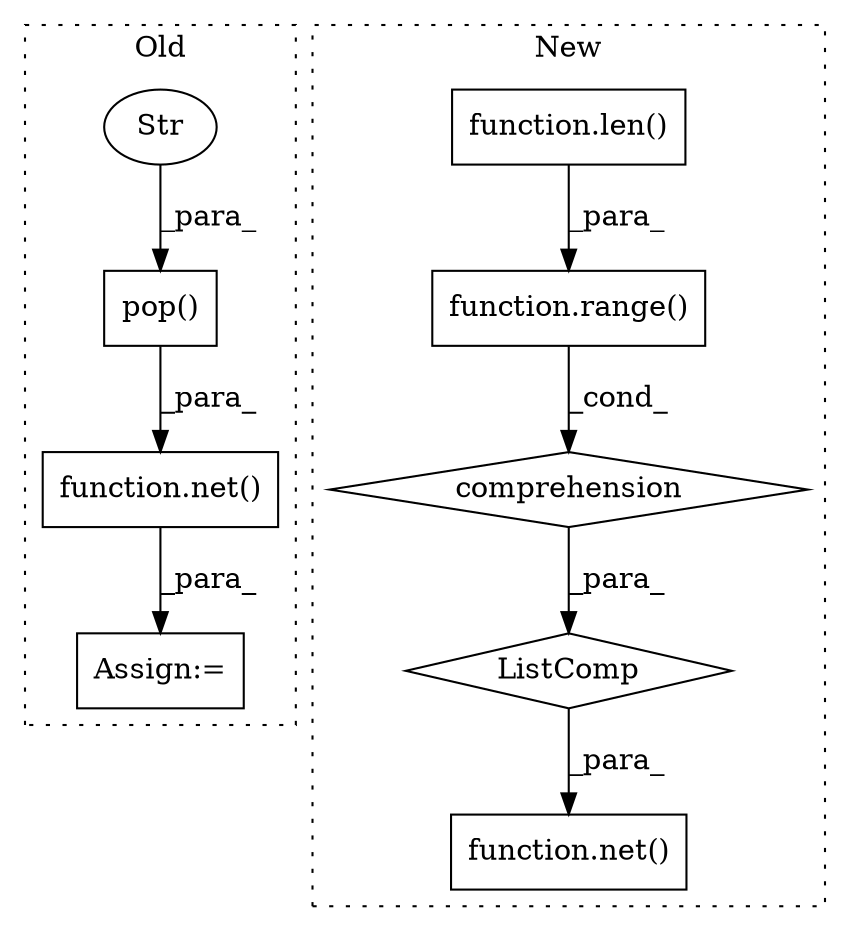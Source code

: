 digraph G {
subgraph cluster0 {
1 [label="function.net()" a="75" s="1331,1347" l="4,1" shape="box"];
6 [label="Assign:=" a="68" s="1328" l="3" shape="box"];
8 [label="pop()" a="75" s="1288,1311" l="17,1" shape="box"];
9 [label="Str" a="66" s="1305" l="6" shape="ellipse"];
label = "Old";
style="dotted";
}
subgraph cluster1 {
2 [label="function.range()" a="75" s="1156,1171" l="6,1" shape="box"];
3 [label="function.len()" a="75" s="1162,1170" l="4,1" shape="box"];
4 [label="ListComp" a="106" s="1122" l="51" shape="diamond"];
5 [label="comprehension" a="45" s="1147" l="3" shape="diamond"];
7 [label="function.net()" a="75" s="1451,1459" l="4,1" shape="box"];
label = "New";
style="dotted";
}
1 -> 6 [label="_para_"];
2 -> 5 [label="_cond_"];
3 -> 2 [label="_para_"];
4 -> 7 [label="_para_"];
5 -> 4 [label="_para_"];
8 -> 1 [label="_para_"];
9 -> 8 [label="_para_"];
}